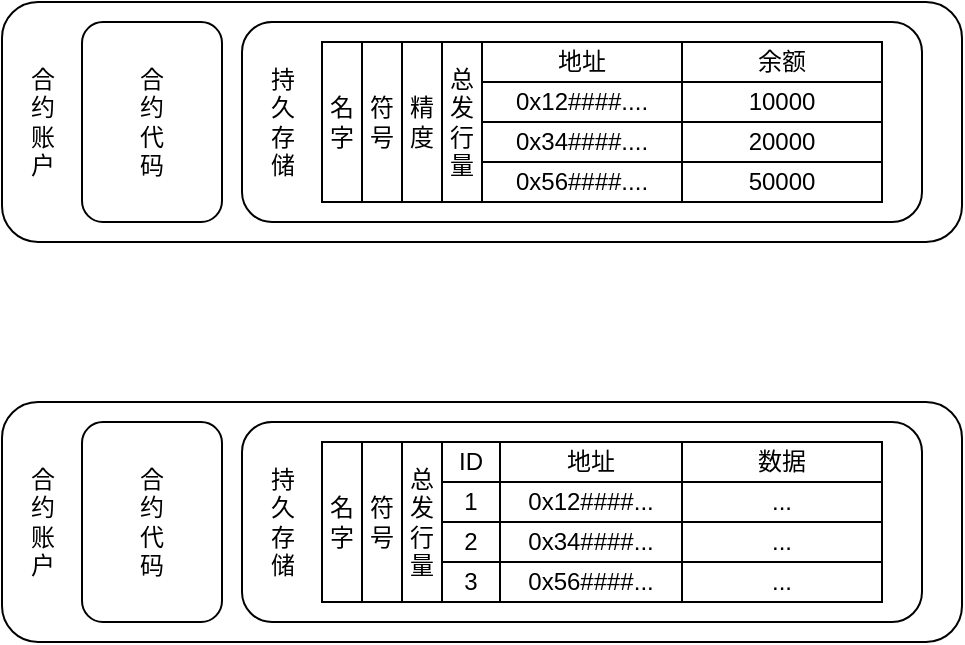 <mxfile>
    <diagram id="qlhxbUP3Rtg_SCQhHcul" name="Token">
        <mxGraphModel dx="789" dy="652" grid="1" gridSize="10" guides="1" tooltips="1" connect="1" arrows="1" fold="1" page="1" pageScale="1" pageWidth="827" pageHeight="1169" math="0" shadow="0">
            <root>
                <mxCell id="0"/>
                <mxCell id="1" parent="0"/>
                <mxCell id="2" value="" style="rounded=1;whiteSpace=wrap;html=1;verticalAlign=top;" vertex="1" parent="1">
                    <mxGeometry x="120" y="120" width="480" height="120" as="geometry"/>
                </mxCell>
                <mxCell id="4" value="合&lt;br&gt;约&lt;br&gt;代&lt;br&gt;码" style="rounded=1;whiteSpace=wrap;html=1;" vertex="1" parent="1">
                    <mxGeometry x="160" y="130" width="70" height="100" as="geometry"/>
                </mxCell>
                <mxCell id="5" value="合&lt;br&gt;约&lt;br&gt;账&lt;br&gt;户" style="text;html=1;align=center;verticalAlign=middle;resizable=0;points=[];autosize=1;strokeColor=none;fillColor=none;" vertex="1" parent="1">
                    <mxGeometry x="120" y="145" width="40" height="70" as="geometry"/>
                </mxCell>
                <mxCell id="6" value="" style="rounded=1;whiteSpace=wrap;html=1;" vertex="1" parent="1">
                    <mxGeometry x="240" y="130" width="340" height="100" as="geometry"/>
                </mxCell>
                <mxCell id="7" value="持&lt;br&gt;久&lt;br&gt;存&lt;br&gt;储" style="text;html=1;align=center;verticalAlign=middle;resizable=0;points=[];autosize=1;strokeColor=none;fillColor=none;" vertex="1" parent="1">
                    <mxGeometry x="240" y="145" width="40" height="70" as="geometry"/>
                </mxCell>
                <mxCell id="8" value="" style="shape=table;startSize=0;container=1;collapsible=0;childLayout=tableLayout;" vertex="1" parent="1">
                    <mxGeometry x="360" y="140" width="200" height="80" as="geometry"/>
                </mxCell>
                <mxCell id="9" value="" style="shape=tableRow;horizontal=0;startSize=0;swimlaneHead=0;swimlaneBody=0;strokeColor=inherit;top=0;left=0;bottom=0;right=0;collapsible=0;dropTarget=0;fillColor=none;points=[[0,0.5],[1,0.5]];portConstraint=eastwest;" vertex="1" parent="8">
                    <mxGeometry width="200" height="20" as="geometry"/>
                </mxCell>
                <mxCell id="10" value="地址" style="shape=partialRectangle;html=1;whiteSpace=wrap;connectable=0;strokeColor=inherit;overflow=hidden;fillColor=none;top=0;left=0;bottom=0;right=0;pointerEvents=1;" vertex="1" parent="9">
                    <mxGeometry width="100" height="20" as="geometry">
                        <mxRectangle width="100" height="20" as="alternateBounds"/>
                    </mxGeometry>
                </mxCell>
                <mxCell id="11" value="余额" style="shape=partialRectangle;html=1;whiteSpace=wrap;connectable=0;strokeColor=inherit;overflow=hidden;fillColor=none;top=0;left=0;bottom=0;right=0;pointerEvents=1;" vertex="1" parent="9">
                    <mxGeometry x="100" width="100" height="20" as="geometry">
                        <mxRectangle width="100" height="20" as="alternateBounds"/>
                    </mxGeometry>
                </mxCell>
                <mxCell id="12" value="" style="shape=tableRow;horizontal=0;startSize=0;swimlaneHead=0;swimlaneBody=0;strokeColor=inherit;top=0;left=0;bottom=0;right=0;collapsible=0;dropTarget=0;fillColor=none;points=[[0,0.5],[1,0.5]];portConstraint=eastwest;" vertex="1" parent="8">
                    <mxGeometry y="20" width="200" height="20" as="geometry"/>
                </mxCell>
                <mxCell id="13" value="0x12####...." style="shape=partialRectangle;html=1;whiteSpace=wrap;connectable=0;strokeColor=inherit;overflow=hidden;fillColor=none;top=0;left=0;bottom=0;right=0;pointerEvents=1;" vertex="1" parent="12">
                    <mxGeometry width="100" height="20" as="geometry">
                        <mxRectangle width="100" height="20" as="alternateBounds"/>
                    </mxGeometry>
                </mxCell>
                <mxCell id="14" value="10000" style="shape=partialRectangle;html=1;whiteSpace=wrap;connectable=0;strokeColor=inherit;overflow=hidden;fillColor=none;top=0;left=0;bottom=0;right=0;pointerEvents=1;" vertex="1" parent="12">
                    <mxGeometry x="100" width="100" height="20" as="geometry">
                        <mxRectangle width="100" height="20" as="alternateBounds"/>
                    </mxGeometry>
                </mxCell>
                <mxCell id="15" value="" style="shape=tableRow;horizontal=0;startSize=0;swimlaneHead=0;swimlaneBody=0;strokeColor=inherit;top=0;left=0;bottom=0;right=0;collapsible=0;dropTarget=0;fillColor=none;points=[[0,0.5],[1,0.5]];portConstraint=eastwest;" vertex="1" parent="8">
                    <mxGeometry y="40" width="200" height="20" as="geometry"/>
                </mxCell>
                <mxCell id="16" value="0x34####...." style="shape=partialRectangle;html=1;whiteSpace=wrap;connectable=0;strokeColor=inherit;overflow=hidden;fillColor=none;top=0;left=0;bottom=0;right=0;pointerEvents=1;" vertex="1" parent="15">
                    <mxGeometry width="100" height="20" as="geometry">
                        <mxRectangle width="100" height="20" as="alternateBounds"/>
                    </mxGeometry>
                </mxCell>
                <mxCell id="17" value="20000" style="shape=partialRectangle;html=1;whiteSpace=wrap;connectable=0;strokeColor=inherit;overflow=hidden;fillColor=none;top=0;left=0;bottom=0;right=0;pointerEvents=1;" vertex="1" parent="15">
                    <mxGeometry x="100" width="100" height="20" as="geometry">
                        <mxRectangle width="100" height="20" as="alternateBounds"/>
                    </mxGeometry>
                </mxCell>
                <mxCell id="18" value="" style="shape=tableRow;horizontal=0;startSize=0;swimlaneHead=0;swimlaneBody=0;strokeColor=inherit;top=0;left=0;bottom=0;right=0;collapsible=0;dropTarget=0;fillColor=none;points=[[0,0.5],[1,0.5]];portConstraint=eastwest;" vertex="1" parent="8">
                    <mxGeometry y="60" width="200" height="20" as="geometry"/>
                </mxCell>
                <mxCell id="19" value="0x56####...." style="shape=partialRectangle;html=1;whiteSpace=wrap;connectable=0;strokeColor=inherit;overflow=hidden;fillColor=none;top=0;left=0;bottom=0;right=0;pointerEvents=1;" vertex="1" parent="18">
                    <mxGeometry width="100" height="20" as="geometry">
                        <mxRectangle width="100" height="20" as="alternateBounds"/>
                    </mxGeometry>
                </mxCell>
                <mxCell id="20" value="50000" style="shape=partialRectangle;html=1;whiteSpace=wrap;connectable=0;strokeColor=inherit;overflow=hidden;fillColor=none;top=0;left=0;bottom=0;right=0;pointerEvents=1;" vertex="1" parent="18">
                    <mxGeometry x="100" width="100" height="20" as="geometry">
                        <mxRectangle width="100" height="20" as="alternateBounds"/>
                    </mxGeometry>
                </mxCell>
                <mxCell id="21" value="" style="rounded=1;whiteSpace=wrap;html=1;verticalAlign=top;" vertex="1" parent="1">
                    <mxGeometry x="120" y="320" width="480" height="120" as="geometry"/>
                </mxCell>
                <mxCell id="22" value="合&lt;br&gt;约&lt;br&gt;代&lt;br&gt;码" style="rounded=1;whiteSpace=wrap;html=1;" vertex="1" parent="1">
                    <mxGeometry x="160" y="330" width="70" height="100" as="geometry"/>
                </mxCell>
                <mxCell id="23" value="合&lt;br&gt;约&lt;br&gt;账&lt;br&gt;户" style="text;html=1;align=center;verticalAlign=middle;resizable=0;points=[];autosize=1;strokeColor=none;fillColor=none;" vertex="1" parent="1">
                    <mxGeometry x="120" y="345" width="40" height="70" as="geometry"/>
                </mxCell>
                <mxCell id="24" value="" style="rounded=1;whiteSpace=wrap;html=1;" vertex="1" parent="1">
                    <mxGeometry x="240" y="330" width="340" height="100" as="geometry"/>
                </mxCell>
                <mxCell id="25" value="持&lt;br&gt;久&lt;br&gt;存&lt;br&gt;储" style="text;html=1;align=center;verticalAlign=middle;resizable=0;points=[];autosize=1;strokeColor=none;fillColor=none;" vertex="1" parent="1">
                    <mxGeometry x="240" y="345" width="40" height="70" as="geometry"/>
                </mxCell>
                <mxCell id="26" value="" style="shape=table;startSize=0;container=1;collapsible=0;childLayout=tableLayout;" vertex="1" parent="1">
                    <mxGeometry x="340" y="340" width="220" height="80" as="geometry"/>
                </mxCell>
                <mxCell id="27" value="" style="shape=tableRow;horizontal=0;startSize=0;swimlaneHead=0;swimlaneBody=0;strokeColor=inherit;top=0;left=0;bottom=0;right=0;collapsible=0;dropTarget=0;fillColor=none;points=[[0,0.5],[1,0.5]];portConstraint=eastwest;" vertex="1" parent="26">
                    <mxGeometry width="220" height="20" as="geometry"/>
                </mxCell>
                <mxCell id="28" value="ID" style="shape=partialRectangle;html=1;whiteSpace=wrap;connectable=0;strokeColor=inherit;overflow=hidden;fillColor=none;top=0;left=0;bottom=0;right=0;pointerEvents=1;" vertex="1" parent="27">
                    <mxGeometry width="29" height="20" as="geometry">
                        <mxRectangle width="29" height="20" as="alternateBounds"/>
                    </mxGeometry>
                </mxCell>
                <mxCell id="29" value="地址" style="shape=partialRectangle;html=1;whiteSpace=wrap;connectable=0;strokeColor=inherit;overflow=hidden;fillColor=none;top=0;left=0;bottom=0;right=0;pointerEvents=1;" vertex="1" parent="27">
                    <mxGeometry x="29" width="91" height="20" as="geometry">
                        <mxRectangle width="91" height="20" as="alternateBounds"/>
                    </mxGeometry>
                </mxCell>
                <mxCell id="39" value="数据" style="shape=partialRectangle;html=1;whiteSpace=wrap;connectable=0;strokeColor=inherit;overflow=hidden;fillColor=none;top=0;left=0;bottom=0;right=0;pointerEvents=1;" vertex="1" parent="27">
                    <mxGeometry x="120" width="100" height="20" as="geometry">
                        <mxRectangle width="100" height="20" as="alternateBounds"/>
                    </mxGeometry>
                </mxCell>
                <mxCell id="30" value="" style="shape=tableRow;horizontal=0;startSize=0;swimlaneHead=0;swimlaneBody=0;strokeColor=inherit;top=0;left=0;bottom=0;right=0;collapsible=0;dropTarget=0;fillColor=none;points=[[0,0.5],[1,0.5]];portConstraint=eastwest;" vertex="1" parent="26">
                    <mxGeometry y="20" width="220" height="20" as="geometry"/>
                </mxCell>
                <mxCell id="31" value="1" style="shape=partialRectangle;html=1;whiteSpace=wrap;connectable=0;strokeColor=inherit;overflow=hidden;fillColor=none;top=0;left=0;bottom=0;right=0;pointerEvents=1;" vertex="1" parent="30">
                    <mxGeometry width="29" height="20" as="geometry">
                        <mxRectangle width="29" height="20" as="alternateBounds"/>
                    </mxGeometry>
                </mxCell>
                <mxCell id="32" value="0x12####..." style="shape=partialRectangle;html=1;whiteSpace=wrap;connectable=0;strokeColor=inherit;overflow=hidden;fillColor=none;top=0;left=0;bottom=0;right=0;pointerEvents=1;" vertex="1" parent="30">
                    <mxGeometry x="29" width="91" height="20" as="geometry">
                        <mxRectangle width="91" height="20" as="alternateBounds"/>
                    </mxGeometry>
                </mxCell>
                <mxCell id="40" value="..." style="shape=partialRectangle;html=1;whiteSpace=wrap;connectable=0;strokeColor=inherit;overflow=hidden;fillColor=none;top=0;left=0;bottom=0;right=0;pointerEvents=1;" vertex="1" parent="30">
                    <mxGeometry x="120" width="100" height="20" as="geometry">
                        <mxRectangle width="100" height="20" as="alternateBounds"/>
                    </mxGeometry>
                </mxCell>
                <mxCell id="33" value="" style="shape=tableRow;horizontal=0;startSize=0;swimlaneHead=0;swimlaneBody=0;strokeColor=inherit;top=0;left=0;bottom=0;right=0;collapsible=0;dropTarget=0;fillColor=none;points=[[0,0.5],[1,0.5]];portConstraint=eastwest;" vertex="1" parent="26">
                    <mxGeometry y="40" width="220" height="20" as="geometry"/>
                </mxCell>
                <mxCell id="34" value="2" style="shape=partialRectangle;html=1;whiteSpace=wrap;connectable=0;strokeColor=inherit;overflow=hidden;fillColor=none;top=0;left=0;bottom=0;right=0;pointerEvents=1;" vertex="1" parent="33">
                    <mxGeometry width="29" height="20" as="geometry">
                        <mxRectangle width="29" height="20" as="alternateBounds"/>
                    </mxGeometry>
                </mxCell>
                <mxCell id="35" value="0x34####..." style="shape=partialRectangle;html=1;whiteSpace=wrap;connectable=0;strokeColor=inherit;overflow=hidden;fillColor=none;top=0;left=0;bottom=0;right=0;pointerEvents=1;" vertex="1" parent="33">
                    <mxGeometry x="29" width="91" height="20" as="geometry">
                        <mxRectangle width="91" height="20" as="alternateBounds"/>
                    </mxGeometry>
                </mxCell>
                <mxCell id="41" value="..." style="shape=partialRectangle;html=1;whiteSpace=wrap;connectable=0;strokeColor=inherit;overflow=hidden;fillColor=none;top=0;left=0;bottom=0;right=0;pointerEvents=1;" vertex="1" parent="33">
                    <mxGeometry x="120" width="100" height="20" as="geometry">
                        <mxRectangle width="100" height="20" as="alternateBounds"/>
                    </mxGeometry>
                </mxCell>
                <mxCell id="36" value="" style="shape=tableRow;horizontal=0;startSize=0;swimlaneHead=0;swimlaneBody=0;strokeColor=inherit;top=0;left=0;bottom=0;right=0;collapsible=0;dropTarget=0;fillColor=none;points=[[0,0.5],[1,0.5]];portConstraint=eastwest;" vertex="1" parent="26">
                    <mxGeometry y="60" width="220" height="20" as="geometry"/>
                </mxCell>
                <mxCell id="37" value="3" style="shape=partialRectangle;html=1;whiteSpace=wrap;connectable=0;strokeColor=inherit;overflow=hidden;fillColor=none;top=0;left=0;bottom=0;right=0;pointerEvents=1;" vertex="1" parent="36">
                    <mxGeometry width="29" height="20" as="geometry">
                        <mxRectangle width="29" height="20" as="alternateBounds"/>
                    </mxGeometry>
                </mxCell>
                <mxCell id="38" value="0x56####..." style="shape=partialRectangle;html=1;whiteSpace=wrap;connectable=0;strokeColor=inherit;overflow=hidden;fillColor=none;top=0;left=0;bottom=0;right=0;pointerEvents=1;" vertex="1" parent="36">
                    <mxGeometry x="29" width="91" height="20" as="geometry">
                        <mxRectangle width="91" height="20" as="alternateBounds"/>
                    </mxGeometry>
                </mxCell>
                <mxCell id="42" value="..." style="shape=partialRectangle;html=1;whiteSpace=wrap;connectable=0;strokeColor=inherit;overflow=hidden;fillColor=none;top=0;left=0;bottom=0;right=0;pointerEvents=1;" vertex="1" parent="36">
                    <mxGeometry x="120" width="100" height="20" as="geometry">
                        <mxRectangle width="100" height="20" as="alternateBounds"/>
                    </mxGeometry>
                </mxCell>
                <mxCell id="43" value="名字" style="rounded=0;whiteSpace=wrap;html=1;" vertex="1" parent="1">
                    <mxGeometry x="280" y="140" width="20" height="80" as="geometry"/>
                </mxCell>
                <mxCell id="44" value="符号" style="rounded=0;whiteSpace=wrap;html=1;" vertex="1" parent="1">
                    <mxGeometry x="300" y="140" width="20" height="80" as="geometry"/>
                </mxCell>
                <mxCell id="45" value="精度" style="rounded=0;whiteSpace=wrap;html=1;" vertex="1" parent="1">
                    <mxGeometry x="320" y="140" width="20" height="80" as="geometry"/>
                </mxCell>
                <mxCell id="46" value="总发行量" style="rounded=0;whiteSpace=wrap;html=1;" vertex="1" parent="1">
                    <mxGeometry x="340" y="140" width="20" height="80" as="geometry"/>
                </mxCell>
                <mxCell id="47" value="名字" style="rounded=0;whiteSpace=wrap;html=1;" vertex="1" parent="1">
                    <mxGeometry x="280" y="340" width="20" height="80" as="geometry"/>
                </mxCell>
                <mxCell id="48" value="符号" style="rounded=0;whiteSpace=wrap;html=1;" vertex="1" parent="1">
                    <mxGeometry x="300" y="340" width="20" height="80" as="geometry"/>
                </mxCell>
                <mxCell id="49" value="总发行量" style="rounded=0;whiteSpace=wrap;html=1;" vertex="1" parent="1">
                    <mxGeometry x="320" y="340" width="20" height="80" as="geometry"/>
                </mxCell>
            </root>
        </mxGraphModel>
    </diagram>
    <diagram id="ZEaVMumR4fROYwrN9xvz" name="RWA">
        <mxGraphModel dx="789" dy="652" grid="1" gridSize="10" guides="1" tooltips="1" connect="1" arrows="1" fold="1" page="1" pageScale="1" pageWidth="827" pageHeight="1169" math="0" shadow="0">
            <root>
                <mxCell id="0"/>
                <mxCell id="1" parent="0"/>
                <mxCell id="p_ymE7xqMUBZhdE8GIzZ-28" value="1" style="ellipse;whiteSpace=wrap;html=1;aspect=fixed;fillColor=#f8cecc;strokeColor=#b85450;" vertex="1" parent="1">
                    <mxGeometry x="180" y="230" width="20" height="20" as="geometry"/>
                </mxCell>
                <mxCell id="p_ymE7xqMUBZhdE8GIzZ-23" value="" style="rounded=1;whiteSpace=wrap;html=1;fillColor=none;dashed=1;" vertex="1" parent="1">
                    <mxGeometry x="430" y="190" width="140" height="150" as="geometry"/>
                </mxCell>
                <mxCell id="p_ymE7xqMUBZhdE8GIzZ-11" style="edgeStyle=none;html=1;exitX=1;exitY=1;exitDx=0;exitDy=0;exitPerimeter=0;startArrow=classic;startFill=1;" edge="1" parent="1" source="p_ymE7xqMUBZhdE8GIzZ-5" target="p_ymE7xqMUBZhdE8GIzZ-8">
                    <mxGeometry relative="1" as="geometry"/>
                </mxCell>
                <mxCell id="p_ymE7xqMUBZhdE8GIzZ-5" value="" style="shape=cube;whiteSpace=wrap;html=1;boundedLbl=1;backgroundOutline=1;darkOpacity=0.05;darkOpacity2=0.1;size=10;" vertex="1" parent="1">
                    <mxGeometry x="440" y="200" width="40" height="50" as="geometry"/>
                </mxCell>
                <mxCell id="p_ymE7xqMUBZhdE8GIzZ-6" value="" style="shape=cube;whiteSpace=wrap;html=1;boundedLbl=1;backgroundOutline=1;darkOpacity=0.05;darkOpacity2=0.1;size=10;" vertex="1" parent="1">
                    <mxGeometry x="520" y="200" width="40" height="50" as="geometry"/>
                </mxCell>
                <mxCell id="p_ymE7xqMUBZhdE8GIzZ-7" value="" style="shape=cube;whiteSpace=wrap;html=1;boundedLbl=1;backgroundOutline=1;darkOpacity=0.05;darkOpacity2=0.1;size=10;" vertex="1" parent="1">
                    <mxGeometry x="440" y="280" width="40" height="50" as="geometry"/>
                </mxCell>
                <mxCell id="p_ymE7xqMUBZhdE8GIzZ-8" value="" style="shape=cube;whiteSpace=wrap;html=1;boundedLbl=1;backgroundOutline=1;darkOpacity=0.05;darkOpacity2=0.1;size=10;" vertex="1" parent="1">
                    <mxGeometry x="520" y="280" width="40" height="50" as="geometry"/>
                </mxCell>
                <mxCell id="p_ymE7xqMUBZhdE8GIzZ-9" style="edgeStyle=none;html=1;exitX=0;exitY=0;exitDx=40;exitDy=30;exitPerimeter=0;entryX=0;entryY=0;entryDx=0;entryDy=20;entryPerimeter=0;startArrow=classic;startFill=1;" edge="1" parent="1" source="p_ymE7xqMUBZhdE8GIzZ-5" target="p_ymE7xqMUBZhdE8GIzZ-6">
                    <mxGeometry relative="1" as="geometry"/>
                </mxCell>
                <mxCell id="p_ymE7xqMUBZhdE8GIzZ-10" style="edgeStyle=none;html=1;exitX=0;exitY=0;exitDx=40;exitDy=30;exitPerimeter=0;entryX=0;entryY=0;entryDx=0;entryDy=20;entryPerimeter=0;startArrow=classic;startFill=1;" edge="1" parent="1" source="p_ymE7xqMUBZhdE8GIzZ-7" target="p_ymE7xqMUBZhdE8GIzZ-8">
                    <mxGeometry relative="1" as="geometry"/>
                </mxCell>
                <mxCell id="p_ymE7xqMUBZhdE8GIzZ-12" style="edgeStyle=none;html=1;exitX=0;exitY=0;exitDx=40;exitDy=10;exitPerimeter=0;entryX=0;entryY=0;entryDx=5;entryDy=45;entryPerimeter=0;startArrow=classic;startFill=1;" edge="1" parent="1" source="p_ymE7xqMUBZhdE8GIzZ-7" target="p_ymE7xqMUBZhdE8GIzZ-6">
                    <mxGeometry relative="1" as="geometry"/>
                </mxCell>
                <mxCell id="p_ymE7xqMUBZhdE8GIzZ-13" style="edgeStyle=none;html=1;exitX=0;exitY=0;exitDx=15;exitDy=0;exitPerimeter=0;entryX=0;entryY=0;entryDx=25;entryDy=50;entryPerimeter=0;startArrow=classic;startFill=1;" edge="1" parent="1" source="p_ymE7xqMUBZhdE8GIzZ-7" target="p_ymE7xqMUBZhdE8GIzZ-5">
                    <mxGeometry relative="1" as="geometry"/>
                </mxCell>
                <mxCell id="p_ymE7xqMUBZhdE8GIzZ-14" style="edgeStyle=none;html=1;exitX=0;exitY=0;exitDx=15;exitDy=0;exitPerimeter=0;entryX=0;entryY=0;entryDx=25;entryDy=50;entryPerimeter=0;" edge="1" parent="1" source="p_ymE7xqMUBZhdE8GIzZ-8" target="p_ymE7xqMUBZhdE8GIzZ-6">
                    <mxGeometry relative="1" as="geometry"/>
                </mxCell>
                <mxCell id="p_ymE7xqMUBZhdE8GIzZ-15" value="Q链" style="text;html=1;align=center;verticalAlign=middle;resizable=0;points=[];autosize=1;strokeColor=none;fillColor=none;" vertex="1" parent="1">
                    <mxGeometry x="480" y="340" width="40" height="30" as="geometry"/>
                </mxCell>
                <mxCell id="p_ymE7xqMUBZhdE8GIzZ-16" value="" style="shape=cube;whiteSpace=wrap;html=1;boundedLbl=1;backgroundOutline=1;darkOpacity=0.05;darkOpacity2=0.1;size=10;" vertex="1" parent="1">
                    <mxGeometry x="280" y="240" width="40" height="50" as="geometry"/>
                </mxCell>
                <mxCell id="p_ymE7xqMUBZhdE8GIzZ-21" style="edgeStyle=none;html=1;exitX=0.855;exitY=0;exitDx=0;exitDy=3.19;exitPerimeter=0;" edge="1" parent="1" source="p_ymE7xqMUBZhdE8GIzZ-17">
                    <mxGeometry relative="1" as="geometry">
                        <mxPoint x="430" y="263" as="targetPoint"/>
                    </mxGeometry>
                </mxCell>
                <mxCell id="p_ymE7xqMUBZhdE8GIzZ-24" value="铸造" style="edgeLabel;html=1;align=center;verticalAlign=middle;resizable=0;points=[];" vertex="1" connectable="0" parent="p_ymE7xqMUBZhdE8GIzZ-21">
                    <mxGeometry x="0.003" relative="1" as="geometry">
                        <mxPoint y="-13" as="offset"/>
                    </mxGeometry>
                </mxCell>
                <mxCell id="p_ymE7xqMUBZhdE8GIzZ-17" value="" style="shape=cylinder3;whiteSpace=wrap;html=1;boundedLbl=1;backgroundOutline=1;size=11;" vertex="1" parent="1">
                    <mxGeometry x="300" y="260" width="30" height="40" as="geometry"/>
                </mxCell>
                <mxCell id="p_ymE7xqMUBZhdE8GIzZ-18" value="" style="shape=actor;whiteSpace=wrap;html=1;" vertex="1" parent="1">
                    <mxGeometry x="120" y="240" width="40" height="40" as="geometry"/>
                </mxCell>
                <mxCell id="p_ymE7xqMUBZhdE8GIzZ-20" style="edgeStyle=none;html=1;exitX=0.9;exitY=0.5;exitDx=0;exitDy=0;exitPerimeter=0;entryX=0;entryY=0;entryDx=0;entryDy=20;entryPerimeter=0;" edge="1" parent="1" source="p_ymE7xqMUBZhdE8GIzZ-18" target="p_ymE7xqMUBZhdE8GIzZ-16">
                    <mxGeometry relative="1" as="geometry"/>
                </mxCell>
                <mxCell id="p_ymE7xqMUBZhdE8GIzZ-25" value="存入" style="edgeLabel;html=1;align=center;verticalAlign=middle;resizable=0;points=[];" vertex="1" connectable="0" parent="p_ymE7xqMUBZhdE8GIzZ-20">
                    <mxGeometry y="2" relative="1" as="geometry">
                        <mxPoint y="-10" as="offset"/>
                    </mxGeometry>
                </mxCell>
                <mxCell id="p_ymE7xqMUBZhdE8GIzZ-26" value="公司/机构" style="text;html=1;align=center;verticalAlign=middle;resizable=0;points=[];autosize=1;strokeColor=none;fillColor=none;" vertex="1" parent="1">
                    <mxGeometry x="265" y="338" width="70" height="30" as="geometry"/>
                </mxCell>
                <mxCell id="p_ymE7xqMUBZhdE8GIzZ-27" value="用户" style="text;html=1;align=center;verticalAlign=middle;resizable=0;points=[];autosize=1;strokeColor=none;fillColor=none;" vertex="1" parent="1">
                    <mxGeometry x="115" y="338" width="50" height="30" as="geometry"/>
                </mxCell>
                <mxCell id="p_ymE7xqMUBZhdE8GIzZ-30" value="2" style="ellipse;whiteSpace=wrap;html=1;aspect=fixed;fillColor=#f8cecc;strokeColor=#b85450;" vertex="1" parent="1">
                    <mxGeometry x="340" y="230" width="20" height="20" as="geometry"/>
                </mxCell>
                <mxCell id="p_ymE7xqMUBZhdE8GIzZ-31" value="2" style="ellipse;whiteSpace=wrap;html=1;aspect=fixed;fillColor=#f8cecc;strokeColor=#b85450;" vertex="1" parent="1">
                    <mxGeometry x="185" y="480" width="20" height="20" as="geometry"/>
                </mxCell>
                <mxCell id="p_ymE7xqMUBZhdE8GIzZ-32" value="" style="rounded=1;whiteSpace=wrap;html=1;fillColor=none;dashed=1;" vertex="1" parent="1">
                    <mxGeometry x="435" y="440" width="140" height="150" as="geometry"/>
                </mxCell>
                <mxCell id="p_ymE7xqMUBZhdE8GIzZ-33" style="edgeStyle=none;html=1;exitX=1;exitY=1;exitDx=0;exitDy=0;exitPerimeter=0;startArrow=classic;startFill=1;" edge="1" parent="1" source="p_ymE7xqMUBZhdE8GIzZ-34" target="p_ymE7xqMUBZhdE8GIzZ-37">
                    <mxGeometry relative="1" as="geometry"/>
                </mxCell>
                <mxCell id="p_ymE7xqMUBZhdE8GIzZ-34" value="" style="shape=cube;whiteSpace=wrap;html=1;boundedLbl=1;backgroundOutline=1;darkOpacity=0.05;darkOpacity2=0.1;size=10;" vertex="1" parent="1">
                    <mxGeometry x="445" y="450" width="40" height="50" as="geometry"/>
                </mxCell>
                <mxCell id="p_ymE7xqMUBZhdE8GIzZ-35" value="" style="shape=cube;whiteSpace=wrap;html=1;boundedLbl=1;backgroundOutline=1;darkOpacity=0.05;darkOpacity2=0.1;size=10;" vertex="1" parent="1">
                    <mxGeometry x="525" y="450" width="40" height="50" as="geometry"/>
                </mxCell>
                <mxCell id="p_ymE7xqMUBZhdE8GIzZ-36" value="" style="shape=cube;whiteSpace=wrap;html=1;boundedLbl=1;backgroundOutline=1;darkOpacity=0.05;darkOpacity2=0.1;size=10;" vertex="1" parent="1">
                    <mxGeometry x="445" y="530" width="40" height="50" as="geometry"/>
                </mxCell>
                <mxCell id="p_ymE7xqMUBZhdE8GIzZ-37" value="" style="shape=cube;whiteSpace=wrap;html=1;boundedLbl=1;backgroundOutline=1;darkOpacity=0.05;darkOpacity2=0.1;size=10;" vertex="1" parent="1">
                    <mxGeometry x="525" y="530" width="40" height="50" as="geometry"/>
                </mxCell>
                <mxCell id="p_ymE7xqMUBZhdE8GIzZ-38" style="edgeStyle=none;html=1;exitX=0;exitY=0;exitDx=40;exitDy=30;exitPerimeter=0;entryX=0;entryY=0;entryDx=0;entryDy=20;entryPerimeter=0;startArrow=classic;startFill=1;" edge="1" parent="1" source="p_ymE7xqMUBZhdE8GIzZ-34" target="p_ymE7xqMUBZhdE8GIzZ-35">
                    <mxGeometry relative="1" as="geometry"/>
                </mxCell>
                <mxCell id="p_ymE7xqMUBZhdE8GIzZ-39" style="edgeStyle=none;html=1;exitX=0;exitY=0;exitDx=40;exitDy=30;exitPerimeter=0;entryX=0;entryY=0;entryDx=0;entryDy=20;entryPerimeter=0;startArrow=classic;startFill=1;" edge="1" parent="1" source="p_ymE7xqMUBZhdE8GIzZ-36" target="p_ymE7xqMUBZhdE8GIzZ-37">
                    <mxGeometry relative="1" as="geometry"/>
                </mxCell>
                <mxCell id="p_ymE7xqMUBZhdE8GIzZ-40" style="edgeStyle=none;html=1;exitX=0;exitY=0;exitDx=40;exitDy=10;exitPerimeter=0;entryX=0;entryY=0;entryDx=5;entryDy=45;entryPerimeter=0;startArrow=classic;startFill=1;" edge="1" parent="1" source="p_ymE7xqMUBZhdE8GIzZ-36" target="p_ymE7xqMUBZhdE8GIzZ-35">
                    <mxGeometry relative="1" as="geometry"/>
                </mxCell>
                <mxCell id="p_ymE7xqMUBZhdE8GIzZ-41" style="edgeStyle=none;html=1;exitX=0;exitY=0;exitDx=15;exitDy=0;exitPerimeter=0;entryX=0;entryY=0;entryDx=25;entryDy=50;entryPerimeter=0;startArrow=classic;startFill=1;" edge="1" parent="1" source="p_ymE7xqMUBZhdE8GIzZ-36" target="p_ymE7xqMUBZhdE8GIzZ-34">
                    <mxGeometry relative="1" as="geometry"/>
                </mxCell>
                <mxCell id="p_ymE7xqMUBZhdE8GIzZ-42" style="edgeStyle=none;html=1;exitX=0;exitY=0;exitDx=15;exitDy=0;exitPerimeter=0;entryX=0;entryY=0;entryDx=25;entryDy=50;entryPerimeter=0;" edge="1" parent="1" source="p_ymE7xqMUBZhdE8GIzZ-37" target="p_ymE7xqMUBZhdE8GIzZ-35">
                    <mxGeometry relative="1" as="geometry"/>
                </mxCell>
                <mxCell id="p_ymE7xqMUBZhdE8GIzZ-43" value="Q链" style="text;html=1;align=center;verticalAlign=middle;resizable=0;points=[];autosize=1;strokeColor=none;fillColor=none;" vertex="1" parent="1">
                    <mxGeometry x="485" y="590" width="40" height="30" as="geometry"/>
                </mxCell>
                <mxCell id="p_ymE7xqMUBZhdE8GIzZ-44" value="" style="shape=cube;whiteSpace=wrap;html=1;boundedLbl=1;backgroundOutline=1;darkOpacity=0.05;darkOpacity2=0.1;size=10;" vertex="1" parent="1">
                    <mxGeometry x="285" y="490" width="40" height="50" as="geometry"/>
                </mxCell>
                <mxCell id="p_ymE7xqMUBZhdE8GIzZ-45" style="edgeStyle=none;html=1;exitX=0.855;exitY=0;exitDx=0;exitDy=3.19;exitPerimeter=0;endArrow=none;endFill=0;startArrow=classic;startFill=1;" edge="1" parent="1" source="p_ymE7xqMUBZhdE8GIzZ-47">
                    <mxGeometry relative="1" as="geometry">
                        <mxPoint x="435" y="513" as="targetPoint"/>
                    </mxGeometry>
                </mxCell>
                <mxCell id="p_ymE7xqMUBZhdE8GIzZ-46" value="销毁" style="edgeLabel;html=1;align=center;verticalAlign=middle;resizable=0;points=[];" vertex="1" connectable="0" parent="p_ymE7xqMUBZhdE8GIzZ-45">
                    <mxGeometry x="0.003" relative="1" as="geometry">
                        <mxPoint y="-13" as="offset"/>
                    </mxGeometry>
                </mxCell>
                <mxCell id="p_ymE7xqMUBZhdE8GIzZ-47" value="" style="shape=cylinder3;whiteSpace=wrap;html=1;boundedLbl=1;backgroundOutline=1;size=11;" vertex="1" parent="1">
                    <mxGeometry x="305" y="510" width="30" height="40" as="geometry"/>
                </mxCell>
                <mxCell id="p_ymE7xqMUBZhdE8GIzZ-48" value="" style="shape=actor;whiteSpace=wrap;html=1;" vertex="1" parent="1">
                    <mxGeometry x="125" y="490" width="40" height="40" as="geometry"/>
                </mxCell>
                <mxCell id="p_ymE7xqMUBZhdE8GIzZ-49" style="edgeStyle=none;html=1;exitX=0.9;exitY=0.5;exitDx=0;exitDy=0;exitPerimeter=0;entryX=0;entryY=0;entryDx=0;entryDy=20;entryPerimeter=0;startArrow=classic;startFill=1;endArrow=none;endFill=0;" edge="1" parent="1" source="p_ymE7xqMUBZhdE8GIzZ-48" target="p_ymE7xqMUBZhdE8GIzZ-44">
                    <mxGeometry relative="1" as="geometry"/>
                </mxCell>
                <mxCell id="p_ymE7xqMUBZhdE8GIzZ-50" value="取出" style="edgeLabel;html=1;align=center;verticalAlign=middle;resizable=0;points=[];" vertex="1" connectable="0" parent="p_ymE7xqMUBZhdE8GIzZ-49">
                    <mxGeometry y="2" relative="1" as="geometry">
                        <mxPoint y="-10" as="offset"/>
                    </mxGeometry>
                </mxCell>
                <mxCell id="p_ymE7xqMUBZhdE8GIzZ-51" value="公司/机构" style="text;html=1;align=center;verticalAlign=middle;resizable=0;points=[];autosize=1;strokeColor=none;fillColor=none;" vertex="1" parent="1">
                    <mxGeometry x="270" y="588" width="70" height="30" as="geometry"/>
                </mxCell>
                <mxCell id="p_ymE7xqMUBZhdE8GIzZ-52" value="用户" style="text;html=1;align=center;verticalAlign=middle;resizable=0;points=[];autosize=1;strokeColor=none;fillColor=none;" vertex="1" parent="1">
                    <mxGeometry x="120" y="588" width="50" height="30" as="geometry"/>
                </mxCell>
                <mxCell id="p_ymE7xqMUBZhdE8GIzZ-53" value="1" style="ellipse;whiteSpace=wrap;html=1;aspect=fixed;fillColor=#f8cecc;strokeColor=#b85450;" vertex="1" parent="1">
                    <mxGeometry x="345" y="480" width="20" height="20" as="geometry"/>
                </mxCell>
            </root>
        </mxGraphModel>
    </diagram>
</mxfile>